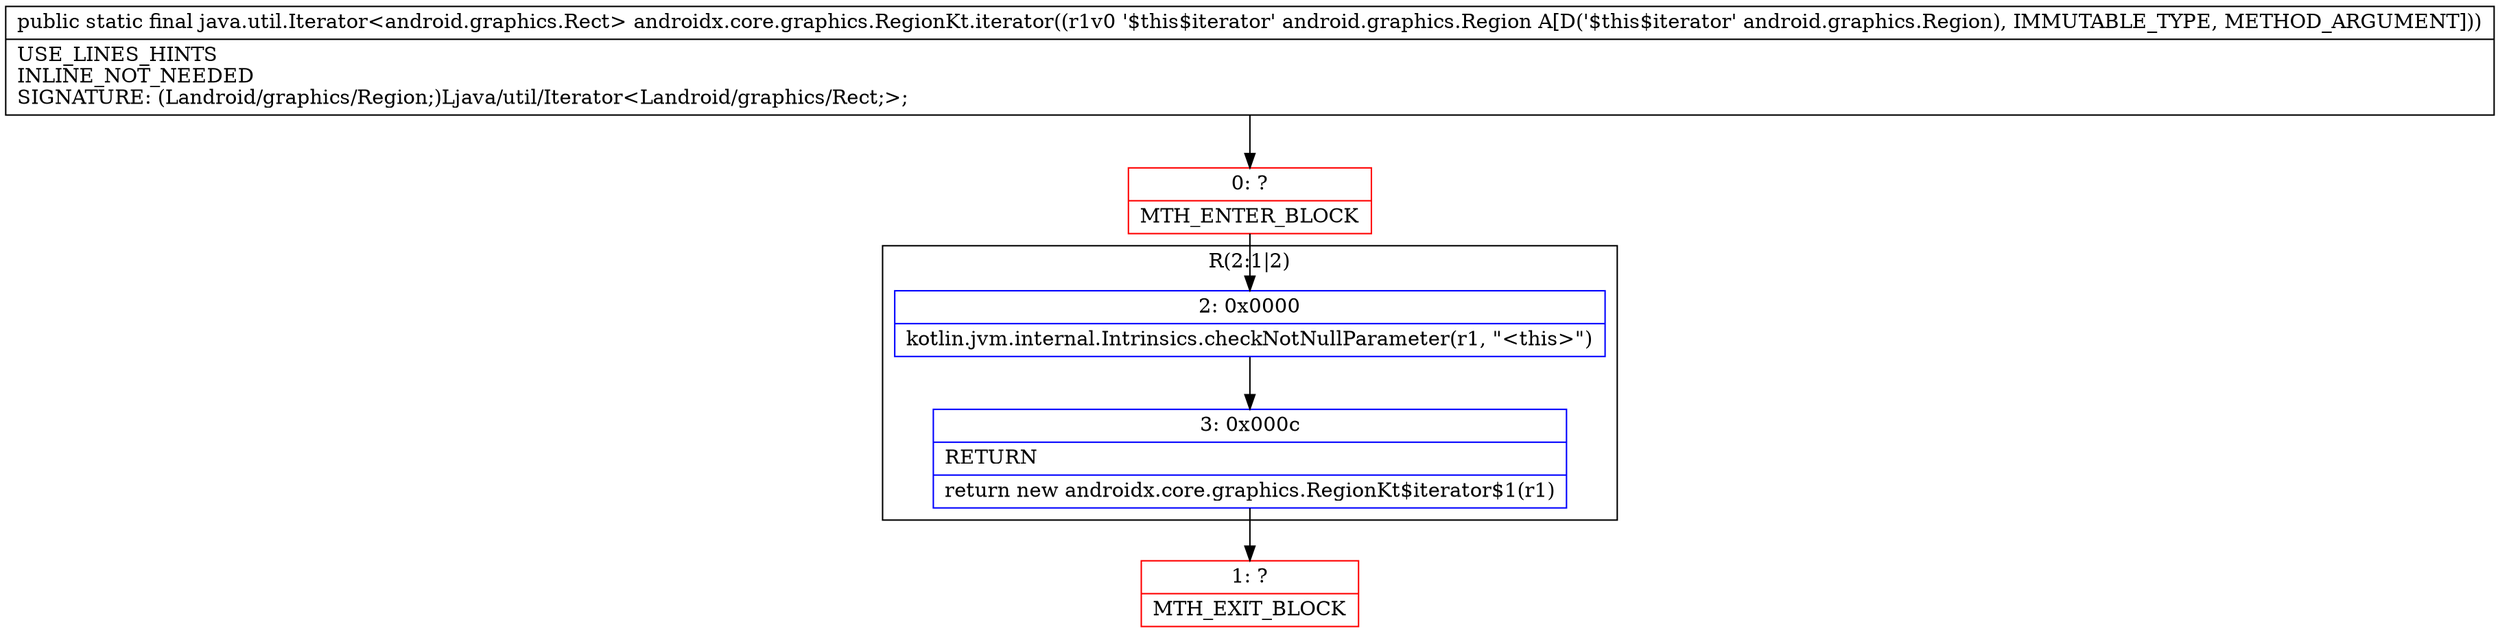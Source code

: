 digraph "CFG forandroidx.core.graphics.RegionKt.iterator(Landroid\/graphics\/Region;)Ljava\/util\/Iterator;" {
subgraph cluster_Region_1547743827 {
label = "R(2:1|2)";
node [shape=record,color=blue];
Node_2 [shape=record,label="{2\:\ 0x0000|kotlin.jvm.internal.Intrinsics.checkNotNullParameter(r1, \"\<this\>\")\l}"];
Node_3 [shape=record,label="{3\:\ 0x000c|RETURN\l|return new androidx.core.graphics.RegionKt$iterator$1(r1)\l}"];
}
Node_0 [shape=record,color=red,label="{0\:\ ?|MTH_ENTER_BLOCK\l}"];
Node_1 [shape=record,color=red,label="{1\:\ ?|MTH_EXIT_BLOCK\l}"];
MethodNode[shape=record,label="{public static final java.util.Iterator\<android.graphics.Rect\> androidx.core.graphics.RegionKt.iterator((r1v0 '$this$iterator' android.graphics.Region A[D('$this$iterator' android.graphics.Region), IMMUTABLE_TYPE, METHOD_ARGUMENT]))  | USE_LINES_HINTS\lINLINE_NOT_NEEDED\lSIGNATURE: (Landroid\/graphics\/Region;)Ljava\/util\/Iterator\<Landroid\/graphics\/Rect;\>;\l}"];
MethodNode -> Node_0;Node_2 -> Node_3;
Node_3 -> Node_1;
Node_0 -> Node_2;
}

